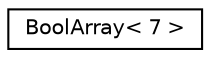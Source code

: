 digraph "Graphical Class Hierarchy"
{
 // LATEX_PDF_SIZE
  edge [fontname="Helvetica",fontsize="10",labelfontname="Helvetica",labelfontsize="10"];
  node [fontname="Helvetica",fontsize="10",shape=record];
  rankdir="LR";
  Node0 [label="BoolArray\< 7 \>",height=0.2,width=0.4,color="black", fillcolor="white", style="filled",URL="$class_swig_1_1_bool_array.html",tooltip=" "];
}
